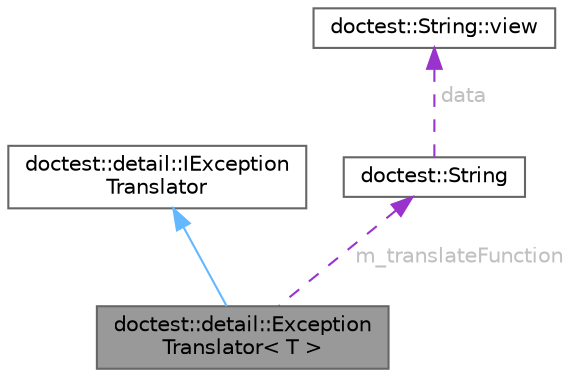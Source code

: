 digraph "doctest::detail::ExceptionTranslator&lt; T &gt;"
{
 // LATEX_PDF_SIZE
  bgcolor="transparent";
  edge [fontname=Helvetica,fontsize=10,labelfontname=Helvetica,labelfontsize=10];
  node [fontname=Helvetica,fontsize=10,shape=box,height=0.2,width=0.4];
  Node1 [id="Node000001",label="doctest::detail::Exception\lTranslator\< T \>",height=0.2,width=0.4,color="gray40", fillcolor="grey60", style="filled", fontcolor="black",tooltip="OCLINT destructor of virtual class."];
  Node2 -> Node1 [id="edge1_Node000001_Node000002",dir="back",color="steelblue1",style="solid",tooltip=" "];
  Node2 [id="Node000002",label="doctest::detail::IException\lTranslator",height=0.2,width=0.4,color="gray40", fillcolor="white", style="filled",URL="$structdoctest_1_1detail_1_1IExceptionTranslator.html",tooltip=" "];
  Node3 -> Node1 [id="edge2_Node000001_Node000003",dir="back",color="darkorchid3",style="dashed",tooltip=" ",label=" m_translateFunction",fontcolor="grey" ];
  Node3 [id="Node000003",label="doctest::String",height=0.2,width=0.4,color="gray40", fillcolor="white", style="filled",URL="$classdoctest_1_1String.html",tooltip=" "];
  Node4 -> Node3 [id="edge3_Node000003_Node000004",dir="back",color="darkorchid3",style="dashed",tooltip=" ",label=" data",fontcolor="grey" ];
  Node4 [id="Node000004",label="doctest::String::view",height=0.2,width=0.4,color="gray40", fillcolor="white", style="filled",URL="$structdoctest_1_1String_1_1view.html",tooltip="OCLINT avoid private static members."];
}
